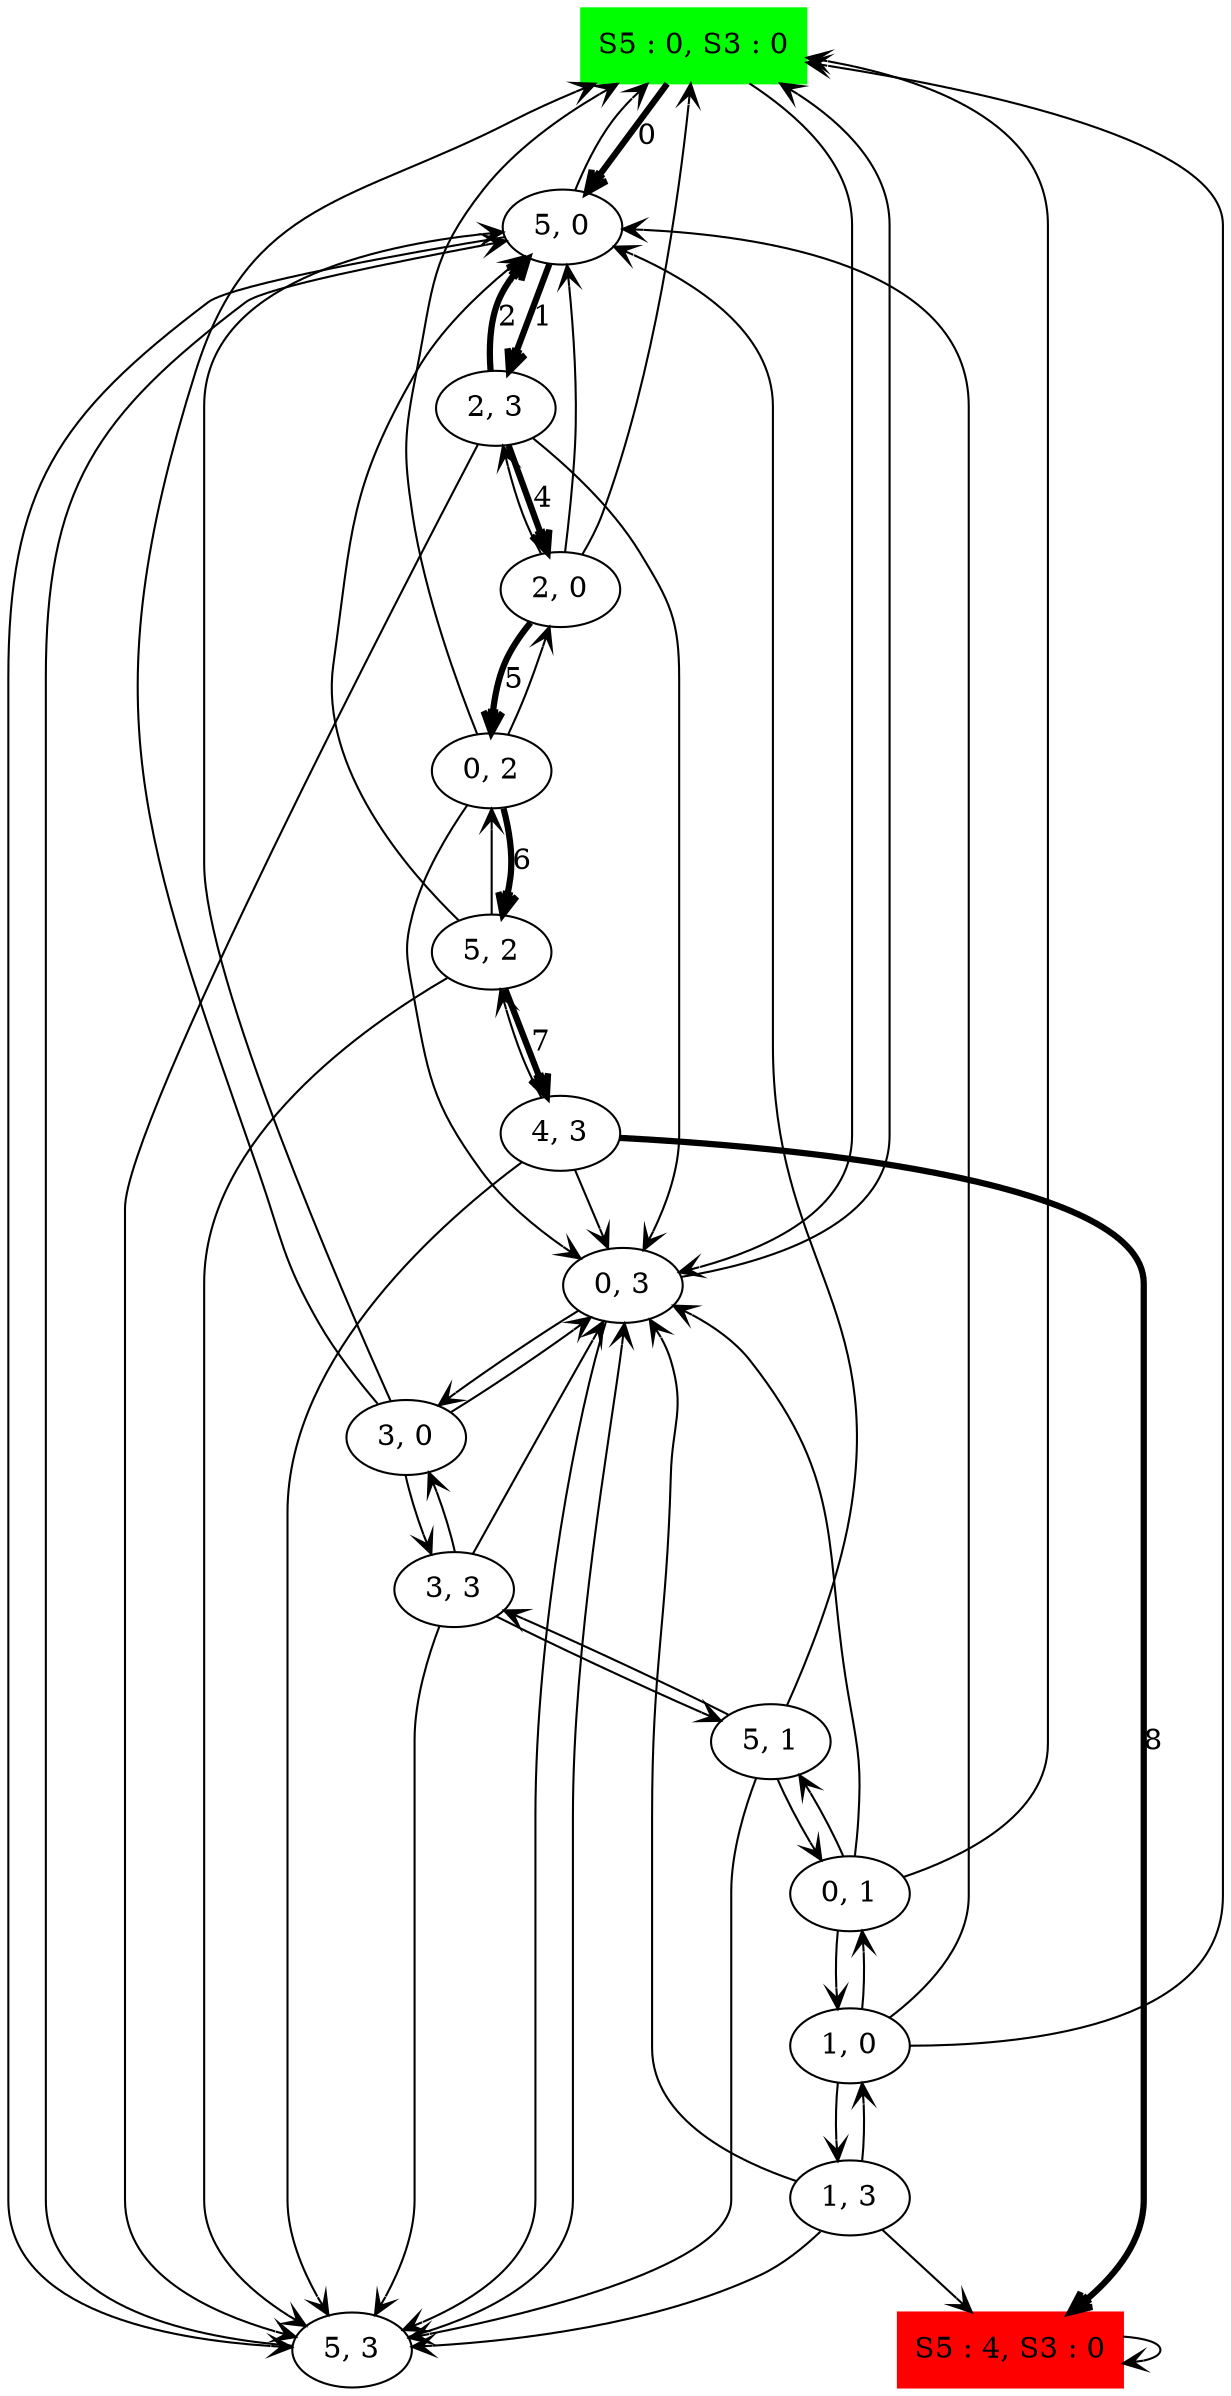 digraph sceau_Sol_ {
	initial [label="S5 : 0, S3 : 0" color=green shape=box style=filled]
	final [label="S5 : 4, S3 : 0" color=red shape=box style=filled]
	initial -> "5, 0" [label=0 arrowhead=open penwidth=3]
	initial -> "0, 3" [arrowhead=open]
	"0, 3" -> "5, 3" [arrowhead=open]
	"0, 3" -> initial [arrowhead=open]
	"0, 3" -> "3, 0" [arrowhead=open]
	"3, 0" -> initial [arrowhead=open]
	"3, 0" -> "5, 0" [arrowhead=open]
	"3, 0" -> "0, 3" [arrowhead=open]
	"3, 0" -> "3, 3" [arrowhead=open]
	"3, 3" -> "0, 3" [arrowhead=open]
	"3, 3" -> "5, 3" [arrowhead=open]
	"3, 3" -> "3, 0" [arrowhead=open]
	"3, 3" -> "5, 1" [arrowhead=open]
	"5, 1" -> "0, 1" [arrowhead=open]
	"5, 1" -> "3, 3" [arrowhead=open]
	"5, 1" -> "5, 0" [arrowhead=open]
	"5, 1" -> "5, 3" [arrowhead=open]
	"5, 3" -> "0, 3" [arrowhead=open]
	"5, 3" -> "5, 0" [arrowhead=open]
	"5, 0" -> initial [arrowhead=open]
	"5, 0" -> "2, 3" [label=1 arrowhead=open penwidth=3]
	"5, 0" -> "5, 3" [arrowhead=open]
	"2, 3" -> "0, 3" [arrowhead=open]
	"2, 3" -> "5, 3" [arrowhead=open]
	"2, 3" -> "2, 0" [label=4 arrowhead=open penwidth=3]
	"2, 3" -> "5, 0" [label=2 arrowhead=open penwidth=3]
	"2, 0" -> initial [arrowhead=open]
	"2, 0" -> "5, 0" [arrowhead=open]
	"2, 0" -> "0, 2" [label=5 arrowhead=open penwidth=3]
	"2, 0" -> "2, 3" [arrowhead=open]
	"0, 2" -> "5, 2" [label=6 arrowhead=open penwidth=3]
	"0, 2" -> initial [arrowhead=open]
	"0, 2" -> "0, 3" [arrowhead=open]
	"0, 2" -> "2, 0" [arrowhead=open]
	"5, 2" -> "0, 2" [arrowhead=open]
	"5, 2" -> "4, 3" [label=7 arrowhead=open penwidth=3]
	"5, 2" -> "5, 0" [arrowhead=open]
	"5, 2" -> "5, 3" [arrowhead=open]
	"4, 3" -> "0, 3" [arrowhead=open]
	"4, 3" -> "5, 3" [arrowhead=open]
	"4, 3" -> final [label=8 arrowhead=open penwidth=3]
	"4, 3" -> "5, 2" [arrowhead=open]
	final -> final [arrowhead=open]
	"0, 1" -> "5, 1" [arrowhead=open]
	"0, 1" -> initial [arrowhead=open]
	"0, 1" -> "0, 3" [arrowhead=open]
	"0, 1" -> "1, 0" [arrowhead=open]
	"1, 0" -> initial [arrowhead=open]
	"1, 0" -> "5, 0" [arrowhead=open]
	"1, 0" -> "0, 1" [arrowhead=open]
	"1, 0" -> "1, 3" [arrowhead=open]
	"1, 3" -> "0, 3" [arrowhead=open]
	"1, 3" -> "5, 3" [arrowhead=open]
	"1, 3" -> "1, 0" [arrowhead=open]
	"1, 3" -> final [arrowhead=open]
}
